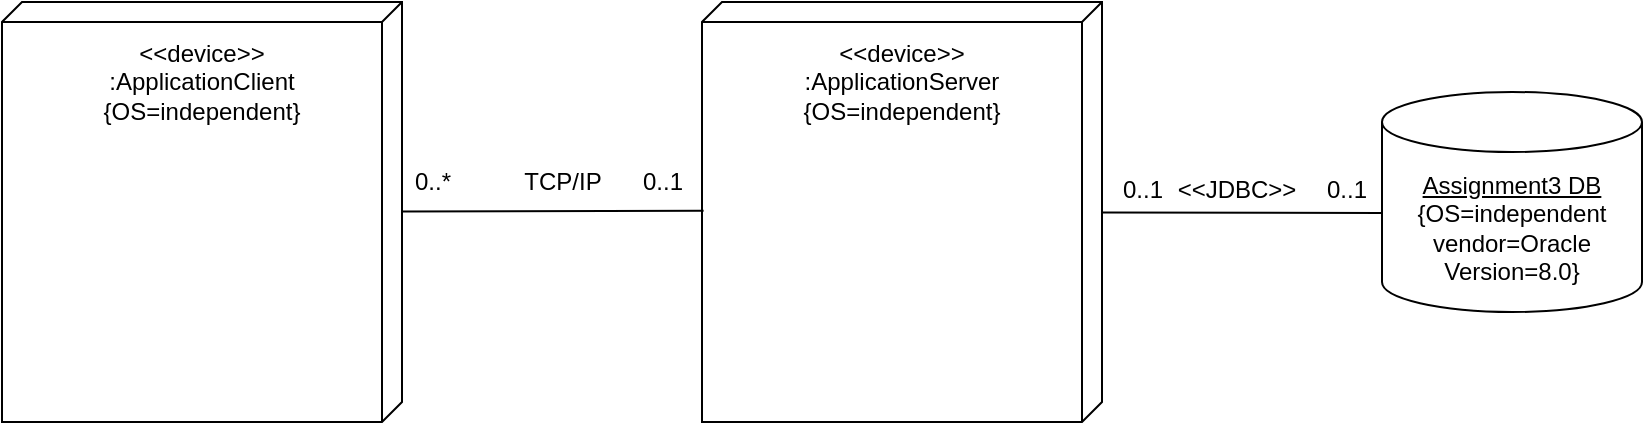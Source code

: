 <mxfile version="14.0.1" type="github">
  <diagram id="dBRtx-TbVDWdsvKZ1wc_" name="Page-1">
    <mxGraphModel dx="1527" dy="378" grid="1" gridSize="10" guides="1" tooltips="1" connect="1" arrows="1" fold="1" page="1" pageScale="1" pageWidth="850" pageHeight="1100" background="none" math="0" shadow="0">
      <root>
        <mxCell id="0" />
        <mxCell id="1" parent="0" />
        <mxCell id="52" style="edgeStyle=orthogonalEdgeStyle;rounded=0;orthogonalLoop=1;jettySize=auto;html=1;exitX=0.5;exitY=0.5;exitDx=0;exitDy=0;exitPerimeter=0;" parent="1" edge="1">
          <mxGeometry relative="1" as="geometry">
            <mxPoint x="220" y="530" as="targetPoint" />
          </mxGeometry>
        </mxCell>
        <mxCell id="171" value="&lt;u&gt;Assignment3 DB&lt;br&gt;&lt;/u&gt;{OS=independent&lt;br&gt;vendor=Oracle&lt;br&gt;Version=8.0}" style="shape=cylinder3;whiteSpace=wrap;html=1;boundedLbl=1;backgroundOutline=1;size=15;" parent="1" vertex="1">
          <mxGeometry x="650" y="215" width="130" height="110" as="geometry" />
        </mxCell>
        <mxCell id="172" value="" style="verticalAlign=top;align=center;spacingTop=8;spacingLeft=2;spacingRight=12;shape=cube;size=10;direction=south;fontStyle=4;html=1;" parent="1" vertex="1">
          <mxGeometry x="310" y="170" width="200" height="210" as="geometry" />
        </mxCell>
        <mxCell id="174" value="&amp;lt;&amp;lt;device&amp;gt;&amp;gt;&lt;br&gt;:ApplicationServer&lt;br&gt;{OS=independent}" style="text;html=1;strokeColor=none;fillColor=none;align=center;verticalAlign=middle;whiteSpace=wrap;rounded=0;" parent="1" vertex="1">
          <mxGeometry x="390" y="200" width="40" height="20" as="geometry" />
        </mxCell>
        <mxCell id="175" value="&amp;lt;&amp;lt;JDBC&amp;gt;&amp;gt;" style="text;html=1;align=center;verticalAlign=middle;resizable=0;points=[];autosize=1;" parent="1" vertex="1">
          <mxGeometry x="542" y="254" width="70" height="20" as="geometry" />
        </mxCell>
        <mxCell id="178" value="" style="verticalAlign=top;align=center;spacingTop=8;spacingLeft=2;spacingRight=12;shape=cube;size=10;direction=south;fontStyle=4;html=1;" parent="1" vertex="1">
          <mxGeometry x="-40" y="170" width="200" height="210" as="geometry" />
        </mxCell>
        <mxCell id="179" value="&amp;lt;&amp;lt;device&amp;gt;&amp;gt;&lt;br&gt;:ApplicationClient&lt;br&gt;{OS=independent}" style="text;html=1;strokeColor=none;fillColor=none;align=center;verticalAlign=middle;whiteSpace=wrap;rounded=0;" parent="1" vertex="1">
          <mxGeometry x="40" y="200" width="40" height="20" as="geometry" />
        </mxCell>
        <mxCell id="181" value="0..1" style="text;html=1;align=center;verticalAlign=middle;resizable=0;points=[];autosize=1;" parent="1" vertex="1">
          <mxGeometry x="270" y="250" width="40" height="20" as="geometry" />
        </mxCell>
        <mxCell id="182" value="0..*" style="text;html=1;align=center;verticalAlign=middle;resizable=0;points=[];autosize=1;" parent="1" vertex="1">
          <mxGeometry x="160" y="250" width="30" height="20" as="geometry" />
        </mxCell>
        <mxCell id="183" value="TCP/IP" style="text;html=1;align=center;verticalAlign=middle;resizable=0;points=[];autosize=1;" parent="1" vertex="1">
          <mxGeometry x="215" y="250" width="50" height="20" as="geometry" />
        </mxCell>
        <mxCell id="184" value="0..1" style="text;html=1;align=center;verticalAlign=middle;resizable=0;points=[];autosize=1;" parent="1" vertex="1">
          <mxGeometry x="612" y="254" width="40" height="20" as="geometry" />
        </mxCell>
        <mxCell id="185" value="0..1" style="text;html=1;align=center;verticalAlign=middle;resizable=0;points=[];autosize=1;" parent="1" vertex="1">
          <mxGeometry x="510" y="254" width="40" height="20" as="geometry" />
        </mxCell>
        <mxCell id="TWgoRbdtEqrG0AvlTeRi-185" value="" style="endArrow=none;html=1;entryX=0.497;entryY=0.996;entryDx=0;entryDy=0;entryPerimeter=0;exitX=0.499;exitY=0;exitDx=0;exitDy=0;exitPerimeter=0;" edge="1" parent="1" source="178" target="172">
          <mxGeometry width="50" height="50" relative="1" as="geometry">
            <mxPoint x="160" y="325" as="sourcePoint" />
            <mxPoint x="230.711" y="275" as="targetPoint" />
          </mxGeometry>
        </mxCell>
        <mxCell id="TWgoRbdtEqrG0AvlTeRi-186" value="" style="endArrow=none;html=1;entryX=0;entryY=0.55;entryDx=0;entryDy=0;entryPerimeter=0;" edge="1" parent="1" source="172" target="171">
          <mxGeometry width="50" height="50" relative="1" as="geometry">
            <mxPoint x="510" y="325" as="sourcePoint" />
            <mxPoint x="580.711" y="275" as="targetPoint" />
          </mxGeometry>
        </mxCell>
      </root>
    </mxGraphModel>
  </diagram>
</mxfile>
